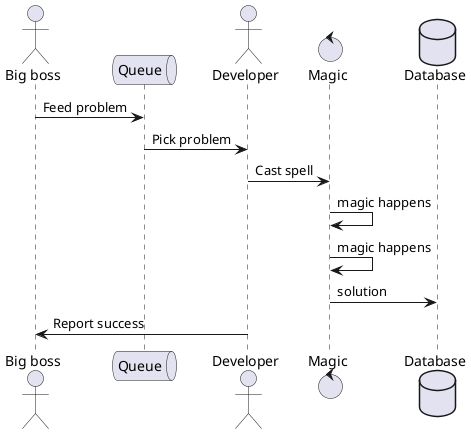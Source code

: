 @startuml bossloves
actor  "Big boss" as bb
queue Queue as q
actor  Developer as dev
control Magic as mm
database  Database as db

bb -> q : Feed problem 
q -> dev : Pick problem
dev -> mm : Cast spell
mm -> mm : magic happens
mm -> mm : magic happens
mm -> db : solution
dev -> bb : Report success
@enduml